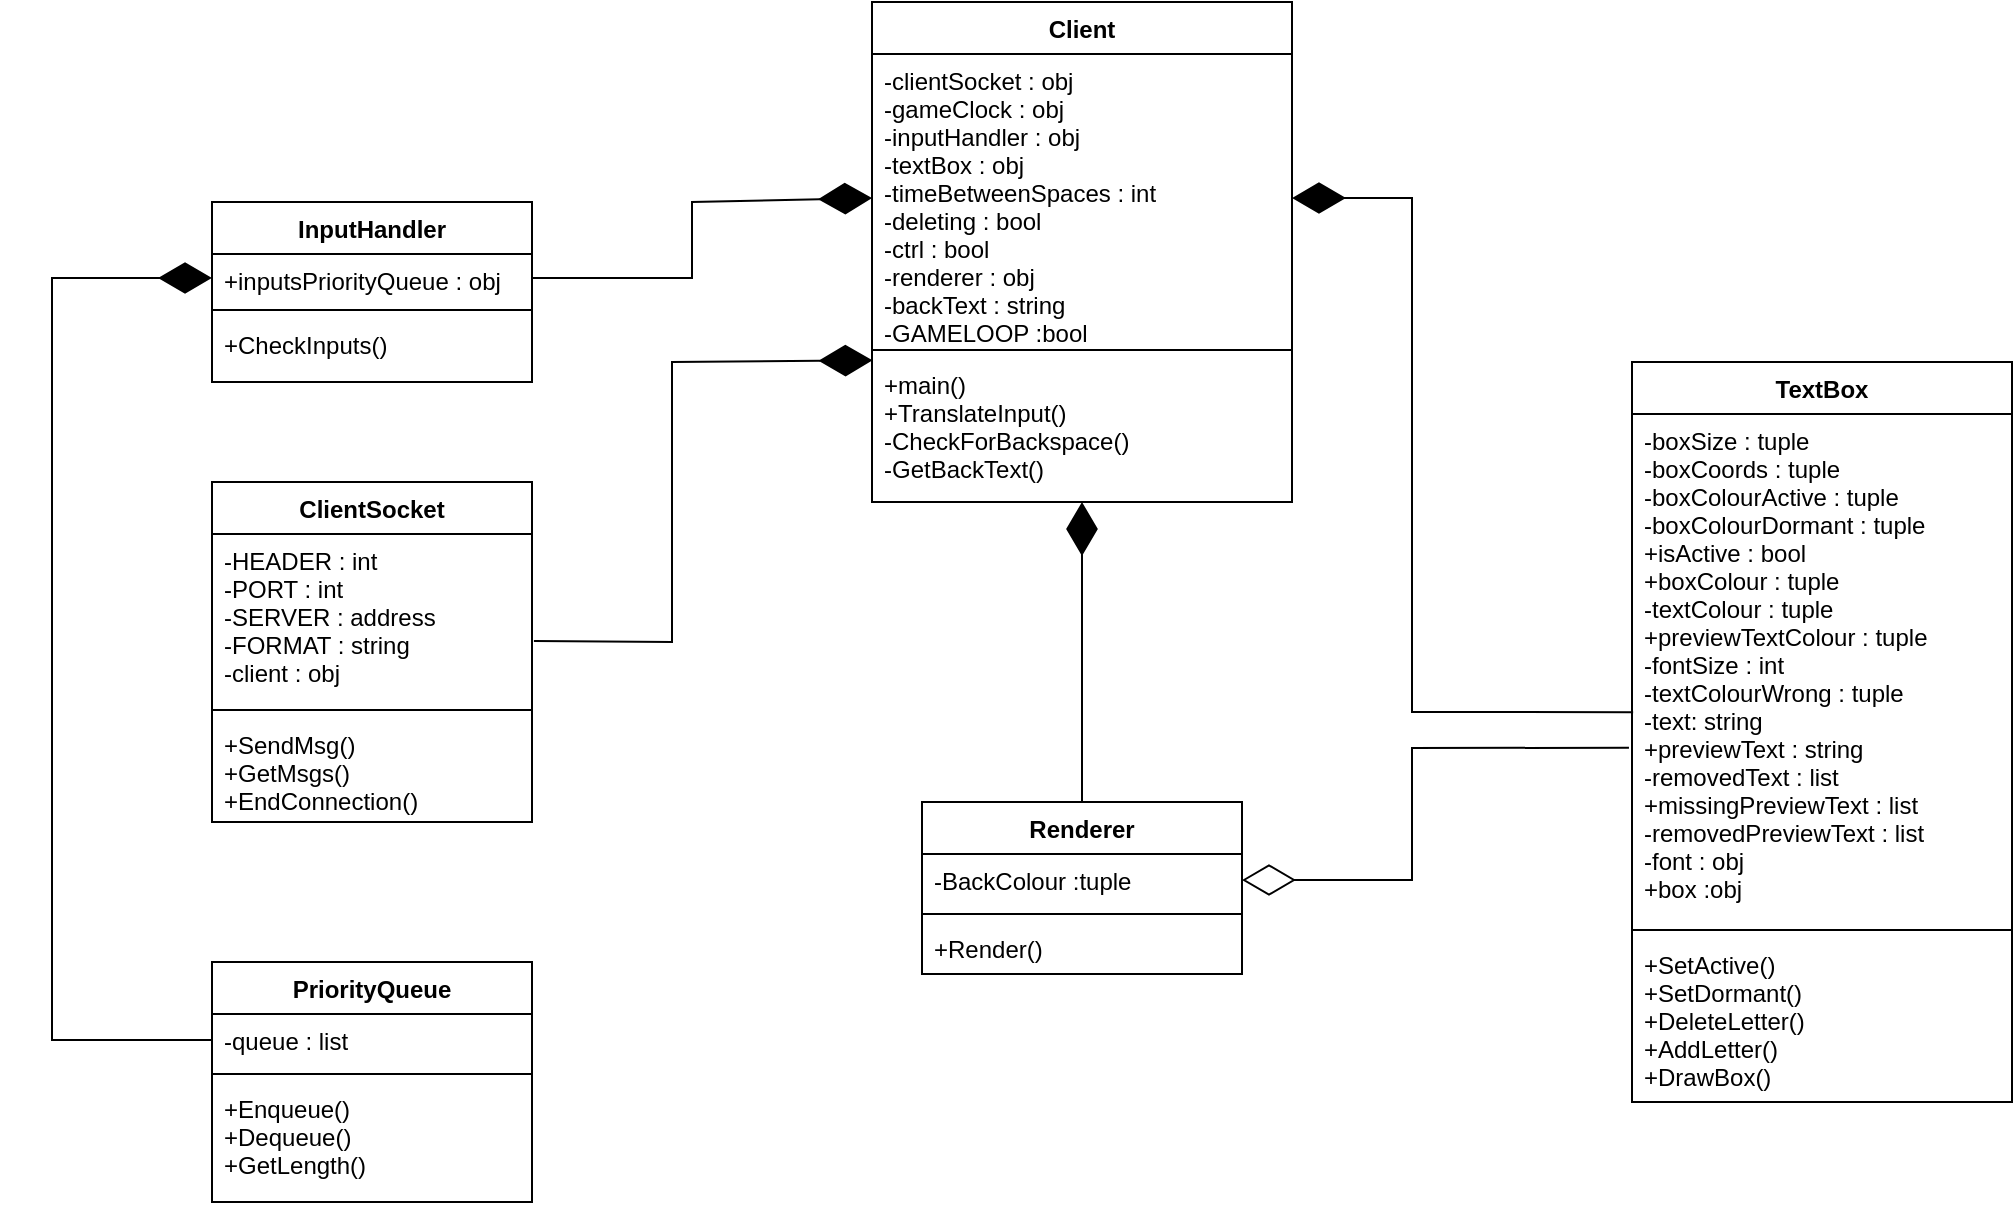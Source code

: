 <mxfile version="15.8.7" type="device"><diagram name="Page-1" id="9f46799a-70d6-7492-0946-bef42562c5a5"><mxGraphModel dx="2020" dy="646" grid="1" gridSize="10" guides="1" tooltips="1" connect="1" arrows="1" fold="1" page="1" pageScale="1" pageWidth="1100" pageHeight="850" background="none" math="0" shadow="0"><root><mxCell id="0"/><mxCell id="1" parent="0"/><mxCell id="DZqxOanSA8iaI-POCbEj-3" value="Client" style="swimlane;fontStyle=1;align=center;verticalAlign=top;childLayout=stackLayout;horizontal=1;startSize=26;horizontalStack=0;resizeParent=1;resizeParentMax=0;resizeLast=0;collapsible=1;marginBottom=0;" parent="1" vertex="1"><mxGeometry x="410" y="40" width="210" height="250" as="geometry"/></mxCell><mxCell id="DZqxOanSA8iaI-POCbEj-4" value="-clientSocket : obj&#10;-gameClock : obj&#10;-inputHandler : obj&#10;-textBox : obj&#10;-timeBetweenSpaces : int&#10;-deleting : bool&#10;-ctrl : bool&#10;-renderer : obj&#10;-backText : string&#10;-GAMELOOP :bool&#10;" style="text;strokeColor=none;fillColor=none;align=left;verticalAlign=top;spacingLeft=4;spacingRight=4;overflow=hidden;rotatable=0;points=[[0,0.5],[1,0.5]];portConstraint=eastwest;" parent="DZqxOanSA8iaI-POCbEj-3" vertex="1"><mxGeometry y="26" width="210" height="144" as="geometry"/></mxCell><mxCell id="DZqxOanSA8iaI-POCbEj-5" value="" style="line;strokeWidth=1;fillColor=none;align=left;verticalAlign=middle;spacingTop=-1;spacingLeft=3;spacingRight=3;rotatable=0;labelPosition=right;points=[];portConstraint=eastwest;" parent="DZqxOanSA8iaI-POCbEj-3" vertex="1"><mxGeometry y="170" width="210" height="8" as="geometry"/></mxCell><mxCell id="DZqxOanSA8iaI-POCbEj-6" value="+main() &#10;+TranslateInput() &#10;-CheckForBackspace()&#10;-GetBackText()&#10;" style="text;strokeColor=none;fillColor=none;align=left;verticalAlign=top;spacingLeft=4;spacingRight=4;overflow=hidden;rotatable=0;points=[[0,0.5],[1,0.5]];portConstraint=eastwest;" parent="DZqxOanSA8iaI-POCbEj-3" vertex="1"><mxGeometry y="178" width="210" height="72" as="geometry"/></mxCell><mxCell id="DZqxOanSA8iaI-POCbEj-7" value="InputHandler" style="swimlane;fontStyle=1;align=center;verticalAlign=top;childLayout=stackLayout;horizontal=1;startSize=26;horizontalStack=0;resizeParent=1;resizeParentMax=0;resizeLast=0;collapsible=1;marginBottom=0;" parent="1" vertex="1"><mxGeometry x="80" y="140" width="160" height="90" as="geometry"/></mxCell><mxCell id="DZqxOanSA8iaI-POCbEj-8" value="+inputsPriorityQueue : obj" style="text;strokeColor=none;fillColor=none;align=left;verticalAlign=top;spacingLeft=4;spacingRight=4;overflow=hidden;rotatable=0;points=[[0,0.5],[1,0.5]];portConstraint=eastwest;" parent="DZqxOanSA8iaI-POCbEj-7" vertex="1"><mxGeometry y="26" width="160" height="24" as="geometry"/></mxCell><mxCell id="DZqxOanSA8iaI-POCbEj-9" value="" style="line;strokeWidth=1;fillColor=none;align=left;verticalAlign=middle;spacingTop=-1;spacingLeft=3;spacingRight=3;rotatable=0;labelPosition=right;points=[];portConstraint=eastwest;" parent="DZqxOanSA8iaI-POCbEj-7" vertex="1"><mxGeometry y="50" width="160" height="8" as="geometry"/></mxCell><mxCell id="DZqxOanSA8iaI-POCbEj-10" value="+CheckInputs()" style="text;strokeColor=none;fillColor=none;align=left;verticalAlign=top;spacingLeft=4;spacingRight=4;overflow=hidden;rotatable=0;points=[[0,0.5],[1,0.5]];portConstraint=eastwest;" parent="DZqxOanSA8iaI-POCbEj-7" vertex="1"><mxGeometry y="58" width="160" height="32" as="geometry"/></mxCell><mxCell id="5edzbb0fMU6MDP2nBK5R-4" value="Renderer" style="swimlane;fontStyle=1;align=center;verticalAlign=top;childLayout=stackLayout;horizontal=1;startSize=26;horizontalStack=0;resizeParent=1;resizeParentMax=0;resizeLast=0;collapsible=1;marginBottom=0;" parent="1" vertex="1"><mxGeometry x="435" y="440" width="160" height="86" as="geometry"/></mxCell><mxCell id="5edzbb0fMU6MDP2nBK5R-5" value="-BackColour :tuple" style="text;strokeColor=none;fillColor=none;align=left;verticalAlign=top;spacingLeft=4;spacingRight=4;overflow=hidden;rotatable=0;points=[[0,0.5],[1,0.5]];portConstraint=eastwest;" parent="5edzbb0fMU6MDP2nBK5R-4" vertex="1"><mxGeometry y="26" width="160" height="26" as="geometry"/></mxCell><mxCell id="5edzbb0fMU6MDP2nBK5R-6" value="" style="line;strokeWidth=1;fillColor=none;align=left;verticalAlign=middle;spacingTop=-1;spacingLeft=3;spacingRight=3;rotatable=0;labelPosition=right;points=[];portConstraint=eastwest;" parent="5edzbb0fMU6MDP2nBK5R-4" vertex="1"><mxGeometry y="52" width="160" height="8" as="geometry"/></mxCell><mxCell id="5edzbb0fMU6MDP2nBK5R-7" value="+Render()" style="text;strokeColor=none;fillColor=none;align=left;verticalAlign=top;spacingLeft=4;spacingRight=4;overflow=hidden;rotatable=0;points=[[0,0.5],[1,0.5]];portConstraint=eastwest;" parent="5edzbb0fMU6MDP2nBK5R-4" vertex="1"><mxGeometry y="60" width="160" height="26" as="geometry"/></mxCell><mxCell id="5edzbb0fMU6MDP2nBK5R-8" value="TextBox" style="swimlane;fontStyle=1;align=center;verticalAlign=top;childLayout=stackLayout;horizontal=1;startSize=26;horizontalStack=0;resizeParent=1;resizeParentMax=0;resizeLast=0;collapsible=1;marginBottom=0;" parent="1" vertex="1"><mxGeometry x="790" y="220" width="190" height="370" as="geometry"/></mxCell><mxCell id="5edzbb0fMU6MDP2nBK5R-9" value="-boxSize : tuple&#10;-boxCoords : tuple&#10;-boxColourActive : tuple&#10;-boxColourDormant : tuple&#10;+isActive : bool&#10;+boxColour : tuple&#10;-textColour : tuple&#10;+previewTextColour : tuple&#10;-fontSize : int&#10;-textColourWrong : tuple&#10;-text: string&#10;+previewText : string&#10;-removedText : list&#10;+missingPreviewText : list&#10;-removedPreviewText : list&#10;-font : obj&#10;+box :obj&#10;&#10;" style="text;strokeColor=none;fillColor=none;align=left;verticalAlign=top;spacingLeft=4;spacingRight=4;overflow=hidden;rotatable=0;points=[[0,0.5],[1,0.5]];portConstraint=eastwest;" parent="5edzbb0fMU6MDP2nBK5R-8" vertex="1"><mxGeometry y="26" width="190" height="254" as="geometry"/></mxCell><mxCell id="5edzbb0fMU6MDP2nBK5R-10" value="" style="line;strokeWidth=1;fillColor=none;align=left;verticalAlign=middle;spacingTop=-1;spacingLeft=3;spacingRight=3;rotatable=0;labelPosition=right;points=[];portConstraint=eastwest;" parent="5edzbb0fMU6MDP2nBK5R-8" vertex="1"><mxGeometry y="280" width="190" height="8" as="geometry"/></mxCell><mxCell id="5edzbb0fMU6MDP2nBK5R-11" value="+SetActive()&#10;+SetDormant()&#10;+DeleteLetter()&#10;+AddLetter()&#10;+DrawBox()&#10;" style="text;strokeColor=none;fillColor=none;align=left;verticalAlign=top;spacingLeft=4;spacingRight=4;overflow=hidden;rotatable=0;points=[[0,0.5],[1,0.5]];portConstraint=eastwest;" parent="5edzbb0fMU6MDP2nBK5R-8" vertex="1"><mxGeometry y="288" width="190" height="82" as="geometry"/></mxCell><mxCell id="5edzbb0fMU6MDP2nBK5R-13" value="" style="endArrow=diamondThin;endFill=1;endSize=24;html=1;rounded=0;exitX=0.003;exitY=0.587;exitDx=0;exitDy=0;exitPerimeter=0;entryX=1;entryY=0.5;entryDx=0;entryDy=0;" parent="1" source="5edzbb0fMU6MDP2nBK5R-9" target="DZqxOanSA8iaI-POCbEj-4" edge="1"><mxGeometry width="160" relative="1" as="geometry"><mxPoint x="410" y="310" as="sourcePoint"/><mxPoint x="570" y="310" as="targetPoint"/><Array as="points"><mxPoint x="680" y="395"/><mxPoint x="680" y="270"/><mxPoint x="680" y="138"/></Array></mxGeometry></mxCell><mxCell id="5edzbb0fMU6MDP2nBK5R-15" value="" style="endArrow=diamondThin;endFill=1;endSize=24;html=1;rounded=0;exitX=0.5;exitY=0;exitDx=0;exitDy=0;" parent="1" source="5edzbb0fMU6MDP2nBK5R-4" edge="1"><mxGeometry width="160" relative="1" as="geometry"><mxPoint x="100" y="480" as="sourcePoint"/><mxPoint x="515" y="290" as="targetPoint"/></mxGeometry></mxCell><mxCell id="5edzbb0fMU6MDP2nBK5R-16" value="" style="endArrow=diamondThin;endFill=1;endSize=24;html=1;rounded=0;exitX=1;exitY=0.5;exitDx=0;exitDy=0;entryX=0;entryY=0.5;entryDx=0;entryDy=0;" parent="1" source="DZqxOanSA8iaI-POCbEj-8" target="DZqxOanSA8iaI-POCbEj-4" edge="1"><mxGeometry width="160" relative="1" as="geometry"><mxPoint x="100" y="440" as="sourcePoint"/><mxPoint x="190" y="370" as="targetPoint"/><Array as="points"><mxPoint x="320" y="178"/><mxPoint x="320" y="140"/></Array></mxGeometry></mxCell><mxCell id="5edzbb0fMU6MDP2nBK5R-17" value="" style="endArrow=diamondThin;endFill=0;endSize=24;html=1;rounded=0;entryX=1;entryY=0.5;entryDx=0;entryDy=0;exitX=-0.008;exitY=0.657;exitDx=0;exitDy=0;exitPerimeter=0;" parent="1" source="5edzbb0fMU6MDP2nBK5R-9" target="5edzbb0fMU6MDP2nBK5R-5" edge="1"><mxGeometry width="160" relative="1" as="geometry"><mxPoint x="690" y="540" as="sourcePoint"/><mxPoint x="740" y="479" as="targetPoint"/><Array as="points"><mxPoint x="680" y="413"/><mxPoint x="680" y="479"/></Array></mxGeometry></mxCell><mxCell id="lILT0VTlzcOPlQ5YEWDu-1" value="ClientSocket" style="swimlane;fontStyle=1;align=center;verticalAlign=top;childLayout=stackLayout;horizontal=1;startSize=26;horizontalStack=0;resizeParent=1;resizeParentMax=0;resizeLast=0;collapsible=1;marginBottom=0;" parent="1" vertex="1"><mxGeometry x="80" y="280" width="160" height="170" as="geometry"/></mxCell><mxCell id="lILT0VTlzcOPlQ5YEWDu-2" value="-HEADER : int&#10;-PORT : int&#10;-SERVER : address&#10;-FORMAT : string&#10;-client : obj&#10;" style="text;strokeColor=none;fillColor=none;align=left;verticalAlign=top;spacingLeft=4;spacingRight=4;overflow=hidden;rotatable=0;points=[[0,0.5],[1,0.5]];portConstraint=eastwest;" parent="lILT0VTlzcOPlQ5YEWDu-1" vertex="1"><mxGeometry y="26" width="160" height="84" as="geometry"/></mxCell><mxCell id="lILT0VTlzcOPlQ5YEWDu-3" value="" style="line;strokeWidth=1;fillColor=none;align=left;verticalAlign=middle;spacingTop=-1;spacingLeft=3;spacingRight=3;rotatable=0;labelPosition=right;points=[];portConstraint=eastwest;" parent="lILT0VTlzcOPlQ5YEWDu-1" vertex="1"><mxGeometry y="110" width="160" height="8" as="geometry"/></mxCell><mxCell id="lILT0VTlzcOPlQ5YEWDu-4" value="+SendMsg()&#10;+GetMsgs()&#10;+EndConnection()&#10;" style="text;strokeColor=none;fillColor=none;align=left;verticalAlign=top;spacingLeft=4;spacingRight=4;overflow=hidden;rotatable=0;points=[[0,0.5],[1,0.5]];portConstraint=eastwest;" parent="lILT0VTlzcOPlQ5YEWDu-1" vertex="1"><mxGeometry y="118" width="160" height="52" as="geometry"/></mxCell><mxCell id="lILT0VTlzcOPlQ5YEWDu-5" value="" style="endArrow=diamondThin;endFill=1;endSize=24;html=1;rounded=0;entryX=0.001;entryY=0.016;entryDx=0;entryDy=0;entryPerimeter=0;exitX=1.006;exitY=0.637;exitDx=0;exitDy=0;exitPerimeter=0;" parent="1" source="lILT0VTlzcOPlQ5YEWDu-2" target="DZqxOanSA8iaI-POCbEj-6" edge="1"><mxGeometry width="160" relative="1" as="geometry"><mxPoint x="310" y="350" as="sourcePoint"/><mxPoint x="470" y="350" as="targetPoint"/><Array as="points"><mxPoint x="310" y="360"/><mxPoint x="310" y="220"/></Array></mxGeometry></mxCell><mxCell id="jIxr-TEfdFICIeBLh7IW-9" value="PriorityQueue" style="swimlane;fontStyle=1;align=center;verticalAlign=top;childLayout=stackLayout;horizontal=1;startSize=26;horizontalStack=0;resizeParent=1;resizeParentMax=0;resizeLast=0;collapsible=1;marginBottom=0;" vertex="1" parent="1"><mxGeometry x="80" y="520" width="160" height="120" as="geometry"/></mxCell><mxCell id="jIxr-TEfdFICIeBLh7IW-10" value="-queue : list" style="text;strokeColor=none;fillColor=none;align=left;verticalAlign=top;spacingLeft=4;spacingRight=4;overflow=hidden;rotatable=0;points=[[0,0.5],[1,0.5]];portConstraint=eastwest;" vertex="1" parent="jIxr-TEfdFICIeBLh7IW-9"><mxGeometry y="26" width="160" height="26" as="geometry"/></mxCell><mxCell id="jIxr-TEfdFICIeBLh7IW-11" value="" style="line;strokeWidth=1;fillColor=none;align=left;verticalAlign=middle;spacingTop=-1;spacingLeft=3;spacingRight=3;rotatable=0;labelPosition=right;points=[];portConstraint=eastwest;" vertex="1" parent="jIxr-TEfdFICIeBLh7IW-9"><mxGeometry y="52" width="160" height="8" as="geometry"/></mxCell><mxCell id="jIxr-TEfdFICIeBLh7IW-12" value="+Enqueue()&#10;+Dequeue()&#10;+GetLength()" style="text;strokeColor=none;fillColor=none;align=left;verticalAlign=top;spacingLeft=4;spacingRight=4;overflow=hidden;rotatable=0;points=[[0,0.5],[1,0.5]];portConstraint=eastwest;" vertex="1" parent="jIxr-TEfdFICIeBLh7IW-9"><mxGeometry y="60" width="160" height="60" as="geometry"/></mxCell><mxCell id="jIxr-TEfdFICIeBLh7IW-16" value="" style="endArrow=diamondThin;endFill=1;endSize=24;html=1;rounded=0;entryX=0;entryY=0.5;entryDx=0;entryDy=0;exitX=0;exitY=0.5;exitDx=0;exitDy=0;" edge="1" parent="1" source="jIxr-TEfdFICIeBLh7IW-10" target="DZqxOanSA8iaI-POCbEj-8"><mxGeometry width="160" relative="1" as="geometry"><mxPoint x="20" y="580" as="sourcePoint"/><mxPoint x="180" y="580" as="targetPoint"/><Array as="points"><mxPoint y="559"/><mxPoint y="350"/><mxPoint y="178"/></Array></mxGeometry></mxCell></root></mxGraphModel></diagram></mxfile>
